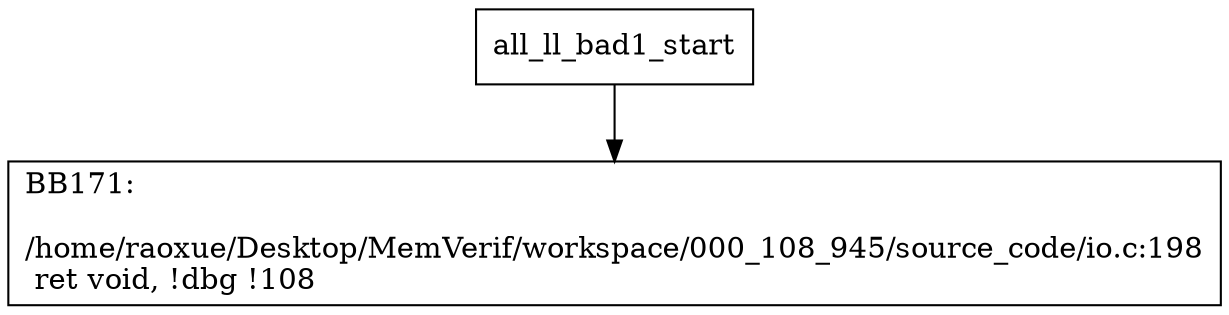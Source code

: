 digraph "CFG for'all_ll_bad1' function" {
	BBall_ll_bad1_start[shape=record,label="{all_ll_bad1_start}"];
	BBall_ll_bad1_start-> all_ll_bad1BB171;
	all_ll_bad1BB171 [shape=record, label="{BB171:\l\l/home/raoxue/Desktop/MemVerif/workspace/000_108_945/source_code/io.c:198\l
  ret void, !dbg !108\l
}"];
}
